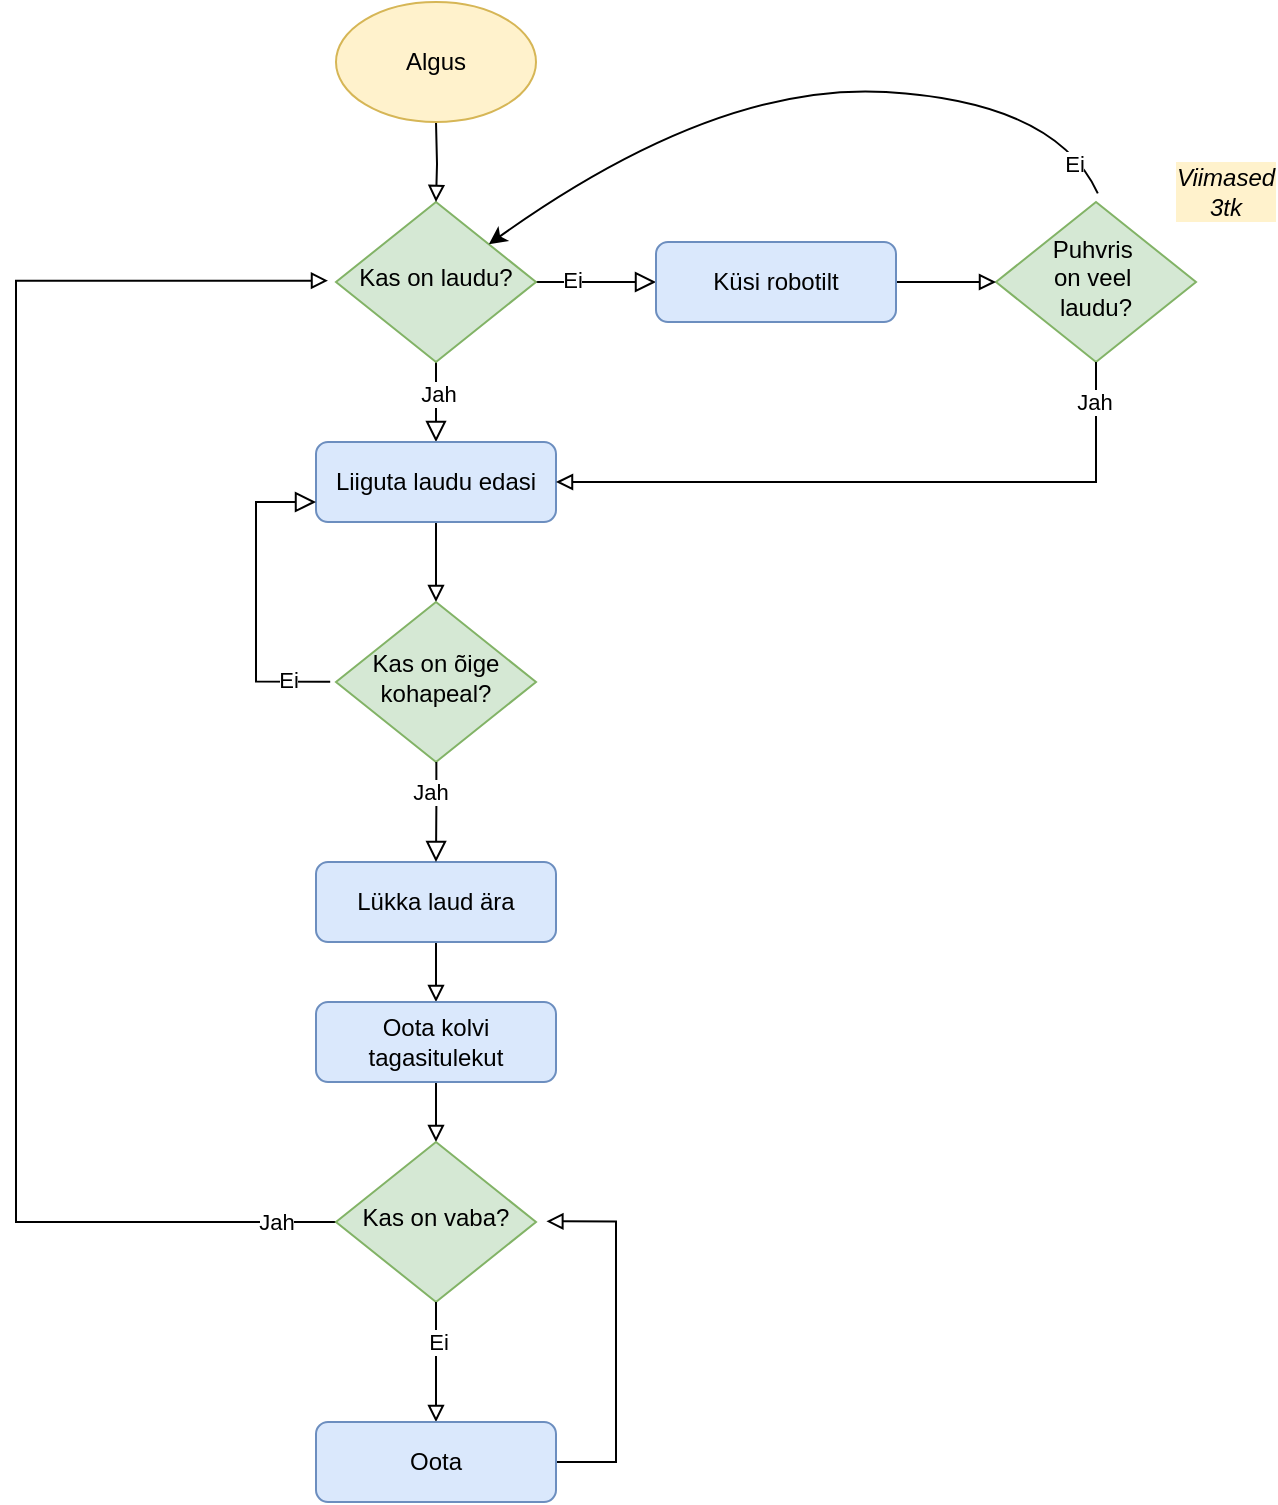 <mxfile version="28.0.6">
  <diagram id="C5RBs43oDa-KdzZeNtuy" name="Page-1">
    <mxGraphModel dx="763" dy="454" grid="1" gridSize="10" guides="1" tooltips="1" connect="1" arrows="1" fold="1" page="1" pageScale="1" pageWidth="827" pageHeight="1169" math="0" shadow="0">
      <root>
        <mxCell id="WIyWlLk6GJQsqaUBKTNV-0" />
        <mxCell id="WIyWlLk6GJQsqaUBKTNV-1" parent="WIyWlLk6GJQsqaUBKTNV-0" />
        <mxCell id="WIyWlLk6GJQsqaUBKTNV-4" value="" style="rounded=0;html=1;jettySize=auto;orthogonalLoop=1;fontSize=11;endArrow=block;endFill=0;endSize=8;strokeWidth=1;shadow=0;labelBackgroundColor=none;edgeStyle=orthogonalEdgeStyle;" parent="WIyWlLk6GJQsqaUBKTNV-1" source="WIyWlLk6GJQsqaUBKTNV-6" edge="1">
          <mxGeometry x="-0.506" y="20" relative="1" as="geometry">
            <mxPoint as="offset" />
            <mxPoint x="360" y="350.0" as="targetPoint" />
          </mxGeometry>
        </mxCell>
        <mxCell id="ghuEOyIwhx2vwooE72he-29" value="Jah" style="edgeLabel;html=1;align=center;verticalAlign=middle;resizable=0;points=[];" vertex="1" connectable="0" parent="WIyWlLk6GJQsqaUBKTNV-4">
          <mxGeometry x="-0.206" y="1" relative="1" as="geometry">
            <mxPoint as="offset" />
          </mxGeometry>
        </mxCell>
        <mxCell id="WIyWlLk6GJQsqaUBKTNV-5" value="" style="edgeStyle=orthogonalEdgeStyle;rounded=0;html=1;jettySize=auto;orthogonalLoop=1;fontSize=11;endArrow=block;endFill=0;endSize=8;strokeWidth=1;shadow=0;labelBackgroundColor=none;" parent="WIyWlLk6GJQsqaUBKTNV-1" source="WIyWlLk6GJQsqaUBKTNV-6" edge="1">
          <mxGeometry x="-0.2" y="10" relative="1" as="geometry">
            <mxPoint as="offset" />
            <mxPoint x="470" y="270" as="targetPoint" />
          </mxGeometry>
        </mxCell>
        <mxCell id="ghuEOyIwhx2vwooE72he-30" value="Ei" style="edgeLabel;html=1;align=center;verticalAlign=middle;resizable=0;points=[];" vertex="1" connectable="0" parent="WIyWlLk6GJQsqaUBKTNV-5">
          <mxGeometry x="-0.409" y="1" relative="1" as="geometry">
            <mxPoint as="offset" />
          </mxGeometry>
        </mxCell>
        <mxCell id="WIyWlLk6GJQsqaUBKTNV-6" value="Kas on laudu?" style="rhombus;whiteSpace=wrap;html=1;shadow=0;fontFamily=Helvetica;fontSize=12;align=center;strokeWidth=1;spacing=6;spacingTop=-4;fillColor=#d5e8d4;strokeColor=#82b366;" parent="WIyWlLk6GJQsqaUBKTNV-1" vertex="1">
          <mxGeometry x="310" y="230" width="100" height="80" as="geometry" />
        </mxCell>
        <mxCell id="ghuEOyIwhx2vwooE72he-11" style="edgeStyle=orthogonalEdgeStyle;rounded=0;orthogonalLoop=1;jettySize=auto;html=1;entryX=0.5;entryY=0;entryDx=0;entryDy=0;endArrow=block;endFill=0;" edge="1" parent="WIyWlLk6GJQsqaUBKTNV-1" source="WIyWlLk6GJQsqaUBKTNV-11">
          <mxGeometry relative="1" as="geometry">
            <mxPoint x="360" y="630" as="targetPoint" />
          </mxGeometry>
        </mxCell>
        <mxCell id="WIyWlLk6GJQsqaUBKTNV-11" value="Lükka laud ära" style="rounded=1;whiteSpace=wrap;html=1;fontSize=12;glass=0;strokeWidth=1;shadow=0;fillColor=#dae8fc;strokeColor=#6c8ebf;" parent="WIyWlLk6GJQsqaUBKTNV-1" vertex="1">
          <mxGeometry x="300" y="560" width="120" height="40" as="geometry" />
        </mxCell>
        <mxCell id="ghuEOyIwhx2vwooE72he-3" style="edgeStyle=orthogonalEdgeStyle;rounded=0;orthogonalLoop=1;jettySize=auto;html=1;entryX=0.5;entryY=0;entryDx=0;entryDy=0;endArrow=block;endFill=0;" edge="1" parent="WIyWlLk6GJQsqaUBKTNV-1" source="WIyWlLk6GJQsqaUBKTNV-12" target="ghuEOyIwhx2vwooE72he-0">
          <mxGeometry relative="1" as="geometry" />
        </mxCell>
        <mxCell id="WIyWlLk6GJQsqaUBKTNV-12" value="Liiguta laudu edasi" style="rounded=1;whiteSpace=wrap;html=1;fontSize=12;glass=0;strokeWidth=1;shadow=0;fillColor=#dae8fc;strokeColor=#6c8ebf;" parent="WIyWlLk6GJQsqaUBKTNV-1" vertex="1">
          <mxGeometry x="300" y="350" width="120" height="40" as="geometry" />
        </mxCell>
        <mxCell id="OOKse1EvqSA6Iws9VwNn-0" value="&lt;div&gt;Puhvris&amp;nbsp;&lt;/div&gt;&lt;div&gt;on veel&amp;nbsp;&lt;/div&gt;&lt;div&gt;laudu?&lt;/div&gt;" style="rhombus;whiteSpace=wrap;html=1;shadow=0;fontFamily=Helvetica;fontSize=12;align=center;strokeWidth=1;spacing=6;spacingTop=-4;fillColor=#d5e8d4;strokeColor=#82b366;" parent="WIyWlLk6GJQsqaUBKTNV-1" vertex="1">
          <mxGeometry x="640" y="230" width="100" height="80" as="geometry" />
        </mxCell>
        <mxCell id="OOKse1EvqSA6Iws9VwNn-1" value="&lt;i&gt;Viimased 3tk&lt;/i&gt;" style="text;html=1;align=center;verticalAlign=middle;whiteSpace=wrap;rounded=0;fillColor=#fff2cc;strokeColor=none;gradientColor=none;dashed=1;dashPattern=1 4;" parent="WIyWlLk6GJQsqaUBKTNV-1" vertex="1">
          <mxGeometry x="730" y="210" width="50" height="30" as="geometry" />
        </mxCell>
        <mxCell id="ghuEOyIwhx2vwooE72he-32" style="edgeStyle=orthogonalEdgeStyle;rounded=0;orthogonalLoop=1;jettySize=auto;html=1;endArrow=block;endFill=0;" edge="1" parent="WIyWlLk6GJQsqaUBKTNV-1" source="OOKse1EvqSA6Iws9VwNn-6">
          <mxGeometry relative="1" as="geometry">
            <mxPoint x="640" y="270" as="targetPoint" />
          </mxGeometry>
        </mxCell>
        <mxCell id="OOKse1EvqSA6Iws9VwNn-6" value="Küsi robotilt" style="rounded=1;whiteSpace=wrap;html=1;fontSize=12;glass=0;strokeWidth=1;shadow=0;fillColor=#dae8fc;strokeColor=#6c8ebf;" parent="WIyWlLk6GJQsqaUBKTNV-1" vertex="1">
          <mxGeometry x="470" y="250" width="120" height="40" as="geometry" />
        </mxCell>
        <mxCell id="OOKse1EvqSA6Iws9VwNn-13" style="edgeStyle=orthogonalEdgeStyle;rounded=0;orthogonalLoop=1;jettySize=auto;html=1;endArrow=block;endFill=0;entryX=1;entryY=0.5;entryDx=0;entryDy=0;" parent="WIyWlLk6GJQsqaUBKTNV-1" source="OOKse1EvqSA6Iws9VwNn-0" target="WIyWlLk6GJQsqaUBKTNV-12" edge="1">
          <mxGeometry relative="1" as="geometry">
            <mxPoint x="600" y="370" as="targetPoint" />
            <Array as="points">
              <mxPoint x="690" y="370" />
            </Array>
          </mxGeometry>
        </mxCell>
        <mxCell id="ghuEOyIwhx2vwooE72he-33" value="Jah" style="edgeLabel;html=1;align=center;verticalAlign=middle;resizable=0;points=[];" vertex="1" connectable="0" parent="OOKse1EvqSA6Iws9VwNn-13">
          <mxGeometry x="-0.881" y="-1" relative="1" as="geometry">
            <mxPoint as="offset" />
          </mxGeometry>
        </mxCell>
        <mxCell id="J1CCKpUir8MUxWiG7nDd-3" style="edgeStyle=orthogonalEdgeStyle;rounded=0;orthogonalLoop=1;jettySize=auto;html=1;entryX=-0.04;entryY=0.492;entryDx=0;entryDy=0;entryPerimeter=0;endArrow=block;endFill=0;" parent="WIyWlLk6GJQsqaUBKTNV-1" source="ghuEOyIwhx2vwooE72he-14" target="WIyWlLk6GJQsqaUBKTNV-6" edge="1">
          <mxGeometry relative="1" as="geometry">
            <mxPoint x="220" y="270" as="targetPoint" />
            <Array as="points">
              <mxPoint x="150" y="740" />
              <mxPoint x="150" y="269" />
            </Array>
          </mxGeometry>
        </mxCell>
        <mxCell id="ghuEOyIwhx2vwooE72he-17" value="Jah" style="edgeLabel;html=1;align=center;verticalAlign=middle;resizable=0;points=[];" vertex="1" connectable="0" parent="J1CCKpUir8MUxWiG7nDd-3">
          <mxGeometry x="-0.957" y="-1" relative="1" as="geometry">
            <mxPoint x="-13" y="1" as="offset" />
          </mxGeometry>
        </mxCell>
        <mxCell id="ghuEOyIwhx2vwooE72he-16" style="edgeStyle=orthogonalEdgeStyle;rounded=0;orthogonalLoop=1;jettySize=auto;html=1;endArrow=block;endFill=0;" edge="1" parent="WIyWlLk6GJQsqaUBKTNV-1" source="J1CCKpUir8MUxWiG7nDd-1" target="ghuEOyIwhx2vwooE72he-14">
          <mxGeometry relative="1" as="geometry" />
        </mxCell>
        <mxCell id="J1CCKpUir8MUxWiG7nDd-1" value="Oota kolvi tagasitulekut" style="rounded=1;whiteSpace=wrap;html=1;fontSize=12;glass=0;strokeWidth=1;shadow=0;fillColor=#dae8fc;strokeColor=#6c8ebf;" parent="WIyWlLk6GJQsqaUBKTNV-1" vertex="1">
          <mxGeometry x="300" y="630" width="120" height="40" as="geometry" />
        </mxCell>
        <mxCell id="ghuEOyIwhx2vwooE72he-0" value="Kas on õige kohapeal?" style="rhombus;whiteSpace=wrap;html=1;shadow=0;fontFamily=Helvetica;fontSize=12;align=center;strokeWidth=1;spacing=6;spacingTop=-4;fillColor=#d5e8d4;strokeColor=#82b366;" vertex="1" parent="WIyWlLk6GJQsqaUBKTNV-1">
          <mxGeometry x="310" y="430" width="100" height="80" as="geometry" />
        </mxCell>
        <mxCell id="ghuEOyIwhx2vwooE72he-2" value="" style="rounded=0;html=1;jettySize=auto;orthogonalLoop=1;fontSize=11;endArrow=block;endFill=0;endSize=8;strokeWidth=1;shadow=0;labelBackgroundColor=none;edgeStyle=orthogonalEdgeStyle;" edge="1" parent="WIyWlLk6GJQsqaUBKTNV-1">
          <mxGeometry x="-0.2" y="20" relative="1" as="geometry">
            <mxPoint as="offset" />
            <mxPoint x="360" y="560" as="targetPoint" />
            <mxPoint x="360.17" y="510" as="sourcePoint" />
            <Array as="points">
              <mxPoint x="360" y="530" />
              <mxPoint x="360" y="530" />
            </Array>
          </mxGeometry>
        </mxCell>
        <mxCell id="ghuEOyIwhx2vwooE72he-26" value="Jah" style="edgeLabel;html=1;align=center;verticalAlign=middle;resizable=0;points=[];" vertex="1" connectable="0" parent="ghuEOyIwhx2vwooE72he-2">
          <mxGeometry x="-0.394" y="-3" relative="1" as="geometry">
            <mxPoint as="offset" />
          </mxGeometry>
        </mxCell>
        <mxCell id="ghuEOyIwhx2vwooE72he-4" value="" style="edgeStyle=orthogonalEdgeStyle;rounded=0;html=1;jettySize=auto;orthogonalLoop=1;fontSize=11;endArrow=block;endFill=0;endSize=8;strokeWidth=1;shadow=0;labelBackgroundColor=none;exitX=-0.029;exitY=0.498;exitDx=0;exitDy=0;exitPerimeter=0;entryX=0;entryY=0.75;entryDx=0;entryDy=0;" edge="1" parent="WIyWlLk6GJQsqaUBKTNV-1" source="ghuEOyIwhx2vwooE72he-0" target="WIyWlLk6GJQsqaUBKTNV-12">
          <mxGeometry x="-0.75" y="10" relative="1" as="geometry">
            <mxPoint as="offset" />
            <mxPoint x="260" y="380" as="targetPoint" />
            <mxPoint x="250" y="490" as="sourcePoint" />
            <Array as="points">
              <mxPoint x="270" y="470" />
              <mxPoint x="270" y="380" />
            </Array>
          </mxGeometry>
        </mxCell>
        <mxCell id="ghuEOyIwhx2vwooE72he-27" value="Ei" style="edgeLabel;html=1;align=center;verticalAlign=middle;resizable=0;points=[];" vertex="1" connectable="0" parent="ghuEOyIwhx2vwooE72he-4">
          <mxGeometry x="-0.734" y="-1" relative="1" as="geometry">
            <mxPoint as="offset" />
          </mxGeometry>
        </mxCell>
        <mxCell id="ghuEOyIwhx2vwooE72he-14" value="Kas on vaba?" style="rhombus;whiteSpace=wrap;html=1;shadow=0;fontFamily=Helvetica;fontSize=12;align=center;strokeWidth=1;spacing=6;spacingTop=-4;fillColor=#d5e8d4;strokeColor=#82b366;" vertex="1" parent="WIyWlLk6GJQsqaUBKTNV-1">
          <mxGeometry x="310" y="700" width="100" height="80" as="geometry" />
        </mxCell>
        <mxCell id="ghuEOyIwhx2vwooE72he-20" style="edgeStyle=orthogonalEdgeStyle;rounded=0;orthogonalLoop=1;jettySize=auto;html=1;entryX=1.052;entryY=0.496;entryDx=0;entryDy=0;entryPerimeter=0;endArrow=block;endFill=0;" edge="1" parent="WIyWlLk6GJQsqaUBKTNV-1" source="ghuEOyIwhx2vwooE72he-15" target="ghuEOyIwhx2vwooE72he-14">
          <mxGeometry relative="1" as="geometry">
            <mxPoint x="450" y="860" as="targetPoint" />
            <Array as="points">
              <mxPoint x="450" y="860" />
              <mxPoint x="450" y="740" />
            </Array>
          </mxGeometry>
        </mxCell>
        <mxCell id="ghuEOyIwhx2vwooE72he-34" style="edgeStyle=orthogonalEdgeStyle;rounded=0;orthogonalLoop=1;jettySize=auto;html=1;entryX=0.5;entryY=0;entryDx=0;entryDy=0;endArrow=block;endFill=0;" edge="1" parent="WIyWlLk6GJQsqaUBKTNV-1" target="WIyWlLk6GJQsqaUBKTNV-6">
          <mxGeometry relative="1" as="geometry">
            <mxPoint x="360" y="190" as="sourcePoint" />
          </mxGeometry>
        </mxCell>
        <mxCell id="ghuEOyIwhx2vwooE72he-24" value="" style="edgeStyle=orthogonalEdgeStyle;rounded=0;orthogonalLoop=1;jettySize=auto;html=1;endArrow=block;endFill=0;" edge="1" parent="WIyWlLk6GJQsqaUBKTNV-1" source="ghuEOyIwhx2vwooE72he-14" target="ghuEOyIwhx2vwooE72he-15">
          <mxGeometry relative="1" as="geometry">
            <mxPoint x="360" y="950" as="targetPoint" />
            <mxPoint x="360" y="780" as="sourcePoint" />
          </mxGeometry>
        </mxCell>
        <mxCell id="ghuEOyIwhx2vwooE72he-25" value="Ei" style="edgeLabel;html=1;align=center;verticalAlign=middle;resizable=0;points=[];" vertex="1" connectable="0" parent="ghuEOyIwhx2vwooE72he-24">
          <mxGeometry x="-0.347" y="1" relative="1" as="geometry">
            <mxPoint as="offset" />
          </mxGeometry>
        </mxCell>
        <mxCell id="ghuEOyIwhx2vwooE72he-15" value="Oota" style="rounded=1;whiteSpace=wrap;html=1;fontSize=12;glass=0;strokeWidth=1;shadow=0;fillColor=#dae8fc;strokeColor=#6c8ebf;" vertex="1" parent="WIyWlLk6GJQsqaUBKTNV-1">
          <mxGeometry x="300" y="840" width="120" height="40" as="geometry" />
        </mxCell>
        <mxCell id="ghuEOyIwhx2vwooE72he-35" value="Algus" style="ellipse;whiteSpace=wrap;html=1;fillColor=#fff2cc;strokeColor=#d6b656;" vertex="1" parent="WIyWlLk6GJQsqaUBKTNV-1">
          <mxGeometry x="310" y="130" width="100" height="60" as="geometry" />
        </mxCell>
        <mxCell id="ghuEOyIwhx2vwooE72he-37" value="" style="curved=1;endArrow=classic;html=1;rounded=0;exitX=0.509;exitY=-0.054;exitDx=0;exitDy=0;exitPerimeter=0;" edge="1" parent="WIyWlLk6GJQsqaUBKTNV-1" source="OOKse1EvqSA6Iws9VwNn-0" target="WIyWlLk6GJQsqaUBKTNV-6">
          <mxGeometry width="50" height="50" relative="1" as="geometry">
            <mxPoint x="500" y="220" as="sourcePoint" />
            <mxPoint x="550" y="170" as="targetPoint" />
            <Array as="points">
              <mxPoint x="670" y="180" />
              <mxPoint x="500" y="170" />
            </Array>
          </mxGeometry>
        </mxCell>
        <mxCell id="ghuEOyIwhx2vwooE72he-38" value="Ei" style="edgeLabel;html=1;align=center;verticalAlign=middle;resizable=0;points=[];" vertex="1" connectable="0" parent="ghuEOyIwhx2vwooE72he-37">
          <mxGeometry x="-0.898" y="5" relative="1" as="geometry">
            <mxPoint as="offset" />
          </mxGeometry>
        </mxCell>
      </root>
    </mxGraphModel>
  </diagram>
</mxfile>
